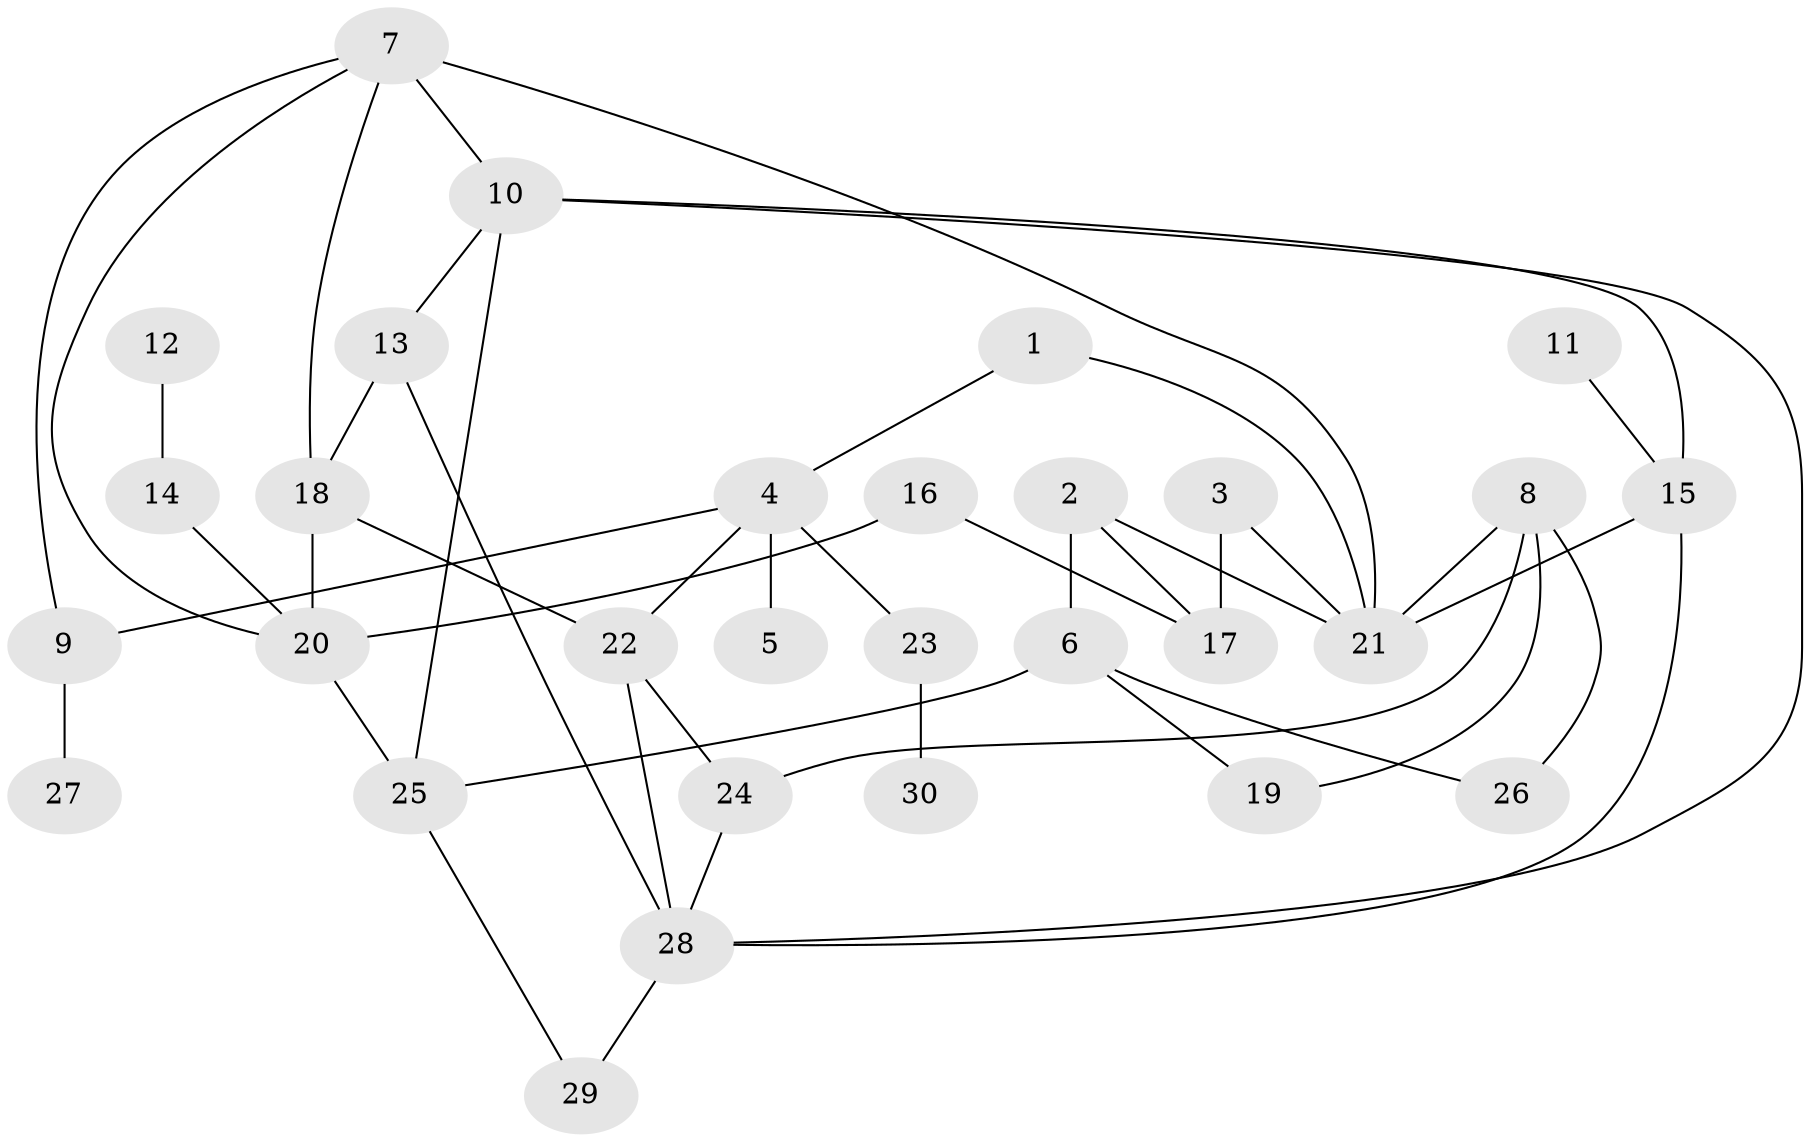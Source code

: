 // original degree distribution, {2: 0.35135135135135137, 5: 0.04054054054054054, 10: 0.013513513513513514, 4: 0.13513513513513514, 3: 0.22972972972972974, 6: 0.013513513513513514, 1: 0.20270270270270271, 7: 0.013513513513513514}
// Generated by graph-tools (version 1.1) at 2025/36/03/04/25 23:36:07]
// undirected, 30 vertices, 46 edges
graph export_dot {
  node [color=gray90,style=filled];
  1;
  2;
  3;
  4;
  5;
  6;
  7;
  8;
  9;
  10;
  11;
  12;
  13;
  14;
  15;
  16;
  17;
  18;
  19;
  20;
  21;
  22;
  23;
  24;
  25;
  26;
  27;
  28;
  29;
  30;
  1 -- 4 [weight=1.0];
  1 -- 21 [weight=1.0];
  2 -- 6 [weight=1.0];
  2 -- 17 [weight=2.0];
  2 -- 21 [weight=1.0];
  3 -- 17 [weight=1.0];
  3 -- 21 [weight=1.0];
  4 -- 5 [weight=1.0];
  4 -- 9 [weight=1.0];
  4 -- 22 [weight=1.0];
  4 -- 23 [weight=1.0];
  6 -- 19 [weight=1.0];
  6 -- 25 [weight=2.0];
  6 -- 26 [weight=1.0];
  7 -- 9 [weight=1.0];
  7 -- 10 [weight=1.0];
  7 -- 18 [weight=1.0];
  7 -- 20 [weight=1.0];
  7 -- 21 [weight=2.0];
  8 -- 19 [weight=1.0];
  8 -- 21 [weight=2.0];
  8 -- 24 [weight=1.0];
  8 -- 26 [weight=1.0];
  9 -- 27 [weight=1.0];
  10 -- 13 [weight=1.0];
  10 -- 15 [weight=1.0];
  10 -- 25 [weight=1.0];
  10 -- 28 [weight=1.0];
  11 -- 15 [weight=1.0];
  12 -- 14 [weight=1.0];
  13 -- 18 [weight=1.0];
  13 -- 28 [weight=1.0];
  14 -- 20 [weight=2.0];
  15 -- 21 [weight=1.0];
  15 -- 28 [weight=1.0];
  16 -- 17 [weight=2.0];
  16 -- 20 [weight=1.0];
  18 -- 20 [weight=2.0];
  18 -- 22 [weight=1.0];
  20 -- 25 [weight=1.0];
  22 -- 24 [weight=1.0];
  22 -- 28 [weight=1.0];
  23 -- 30 [weight=1.0];
  24 -- 28 [weight=1.0];
  25 -- 29 [weight=1.0];
  28 -- 29 [weight=1.0];
}
